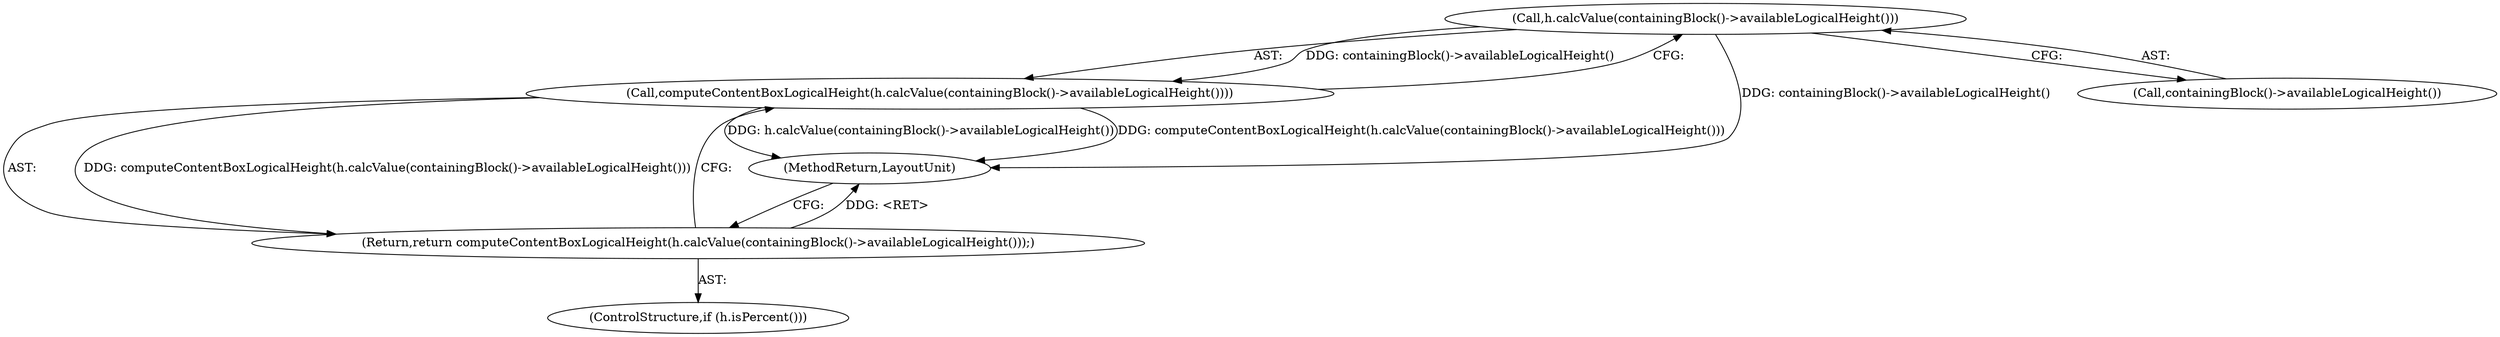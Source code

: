 digraph "1_Chrome_5fd35e5359c6345b8709695cd71fba307318e6aa@del" {
"1000129" [label="(Call,h.calcValue(containingBlock()->availableLogicalHeight()))"];
"1000128" [label="(Call,computeContentBoxLogicalHeight(h.calcValue(containingBlock()->availableLogicalHeight())))"];
"1000127" [label="(Return,return computeContentBoxLogicalHeight(h.calcValue(containingBlock()->availableLogicalHeight()));)"];
"1000130" [label="(Call,containingBlock()->availableLogicalHeight())"];
"1000125" [label="(ControlStructure,if (h.isPercent()))"];
"1000129" [label="(Call,h.calcValue(containingBlock()->availableLogicalHeight()))"];
"1000128" [label="(Call,computeContentBoxLogicalHeight(h.calcValue(containingBlock()->availableLogicalHeight())))"];
"1000167" [label="(MethodReturn,LayoutUnit)"];
"1000127" [label="(Return,return computeContentBoxLogicalHeight(h.calcValue(containingBlock()->availableLogicalHeight()));)"];
"1000129" -> "1000128"  [label="AST: "];
"1000129" -> "1000130"  [label="CFG: "];
"1000130" -> "1000129"  [label="AST: "];
"1000128" -> "1000129"  [label="CFG: "];
"1000129" -> "1000167"  [label="DDG: containingBlock()->availableLogicalHeight()"];
"1000129" -> "1000128"  [label="DDG: containingBlock()->availableLogicalHeight()"];
"1000128" -> "1000127"  [label="AST: "];
"1000127" -> "1000128"  [label="CFG: "];
"1000128" -> "1000167"  [label="DDG: h.calcValue(containingBlock()->availableLogicalHeight())"];
"1000128" -> "1000167"  [label="DDG: computeContentBoxLogicalHeight(h.calcValue(containingBlock()->availableLogicalHeight()))"];
"1000128" -> "1000127"  [label="DDG: computeContentBoxLogicalHeight(h.calcValue(containingBlock()->availableLogicalHeight()))"];
"1000127" -> "1000125"  [label="AST: "];
"1000167" -> "1000127"  [label="CFG: "];
"1000127" -> "1000167"  [label="DDG: <RET>"];
}
